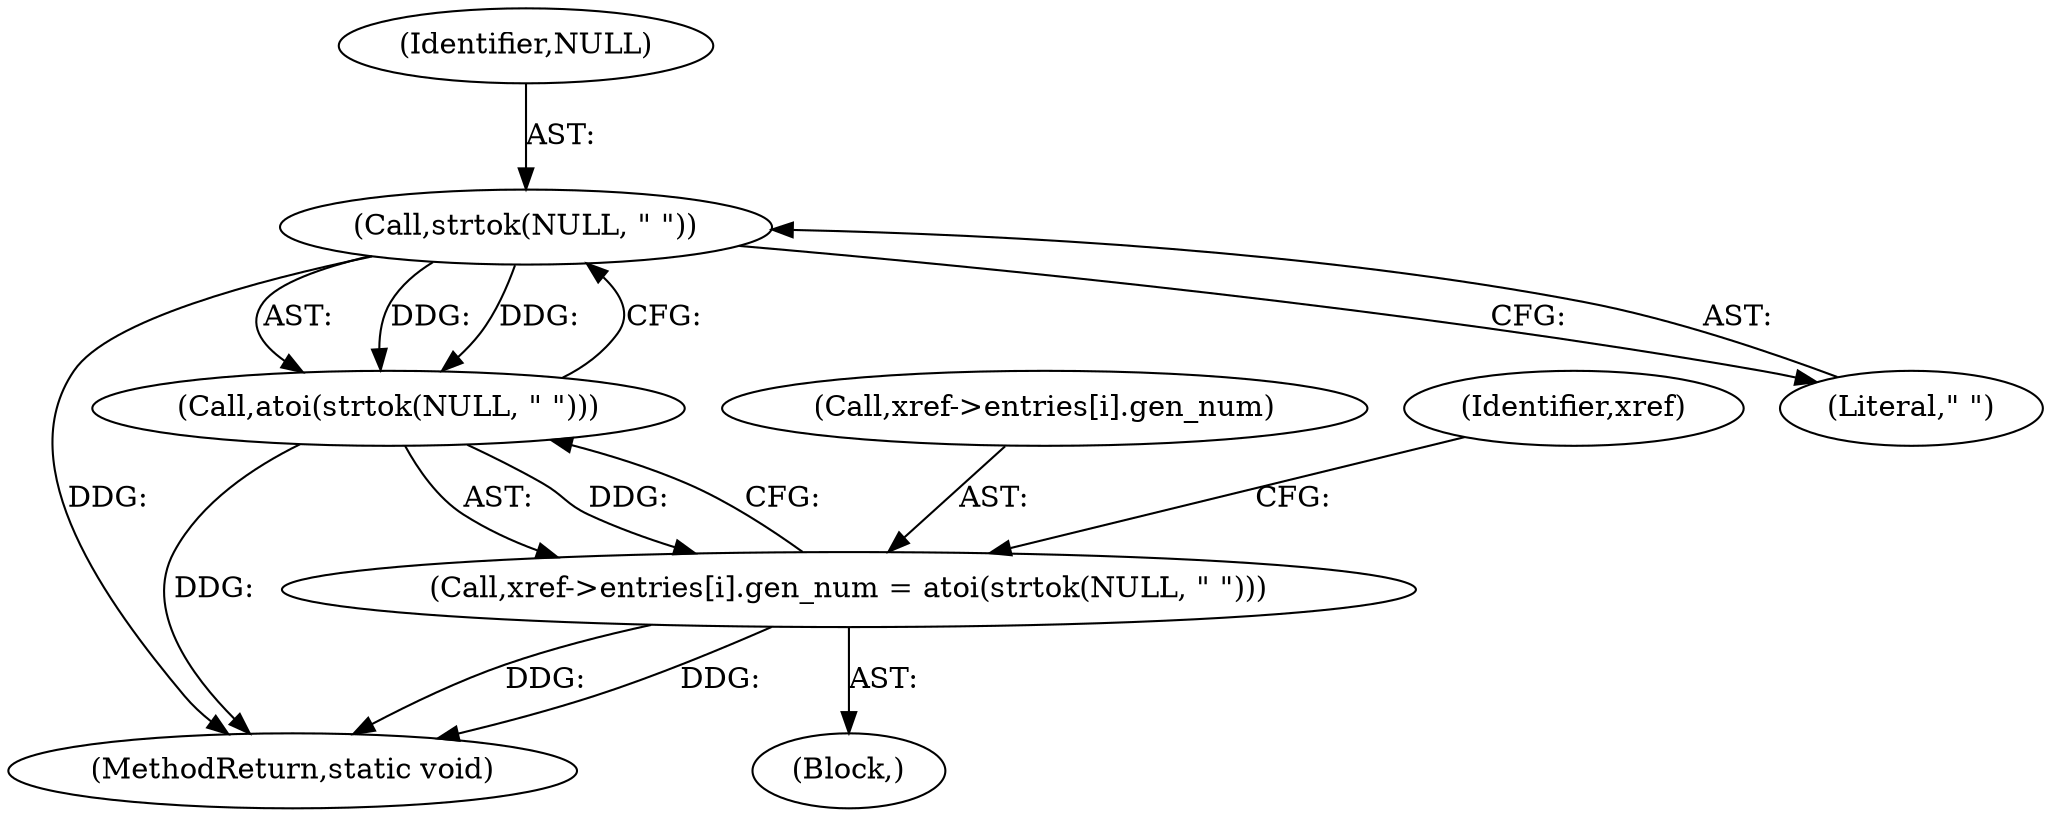 digraph "0_pdfresurrect_0c4120fffa3dffe97b95c486a120eded82afe8a6_4@API" {
"1000324" [label="(Call,strtok(NULL, \" \"))"];
"1000323" [label="(Call,atoi(strtok(NULL, \" \")))"];
"1000315" [label="(Call,xref->entries[i].gen_num = atoi(strtok(NULL, \" \")))"];
"1000325" [label="(Identifier,NULL)"];
"1000357" [label="(MethodReturn,static void)"];
"1000292" [label="(Block,)"];
"1000316" [label="(Call,xref->entries[i].gen_num)"];
"1000323" [label="(Call,atoi(strtok(NULL, \" \")))"];
"1000326" [label="(Literal,\" \")"];
"1000331" [label="(Identifier,xref)"];
"1000315" [label="(Call,xref->entries[i].gen_num = atoi(strtok(NULL, \" \")))"];
"1000324" [label="(Call,strtok(NULL, \" \"))"];
"1000324" -> "1000323"  [label="AST: "];
"1000324" -> "1000326"  [label="CFG: "];
"1000325" -> "1000324"  [label="AST: "];
"1000326" -> "1000324"  [label="AST: "];
"1000323" -> "1000324"  [label="CFG: "];
"1000324" -> "1000357"  [label="DDG: "];
"1000324" -> "1000323"  [label="DDG: "];
"1000324" -> "1000323"  [label="DDG: "];
"1000323" -> "1000315"  [label="AST: "];
"1000315" -> "1000323"  [label="CFG: "];
"1000323" -> "1000357"  [label="DDG: "];
"1000323" -> "1000315"  [label="DDG: "];
"1000315" -> "1000292"  [label="AST: "];
"1000316" -> "1000315"  [label="AST: "];
"1000331" -> "1000315"  [label="CFG: "];
"1000315" -> "1000357"  [label="DDG: "];
"1000315" -> "1000357"  [label="DDG: "];
}
